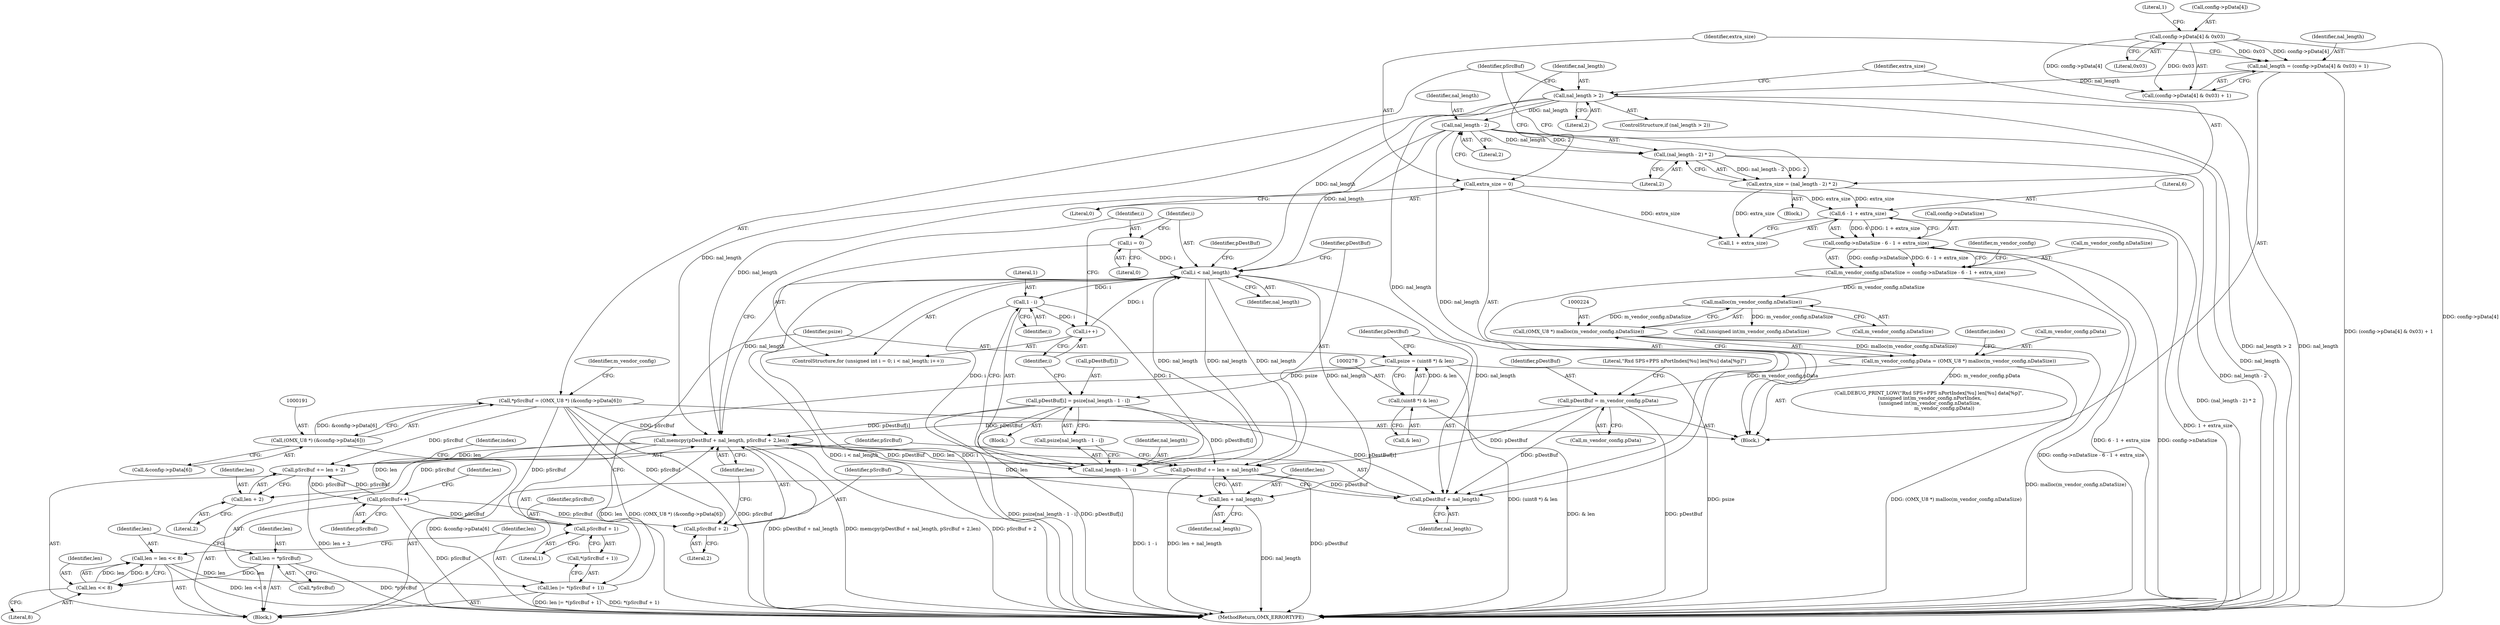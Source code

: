 digraph "0_Android_560ccdb509a7b86186fac0fce1b25bd9a3e6a6e8_1@API" {
"1000281" [label="(Call,memcpy(pDestBuf + nal_length, pSrcBuf + 2,len))"];
"1000311" [label="(Call,pDestBuf += len + nal_length)"];
"1000281" [label="(Call,memcpy(pDestBuf + nal_length, pSrcBuf + 2,len))"];
"1000234" [label="(Call,pDestBuf = m_vendor_config.pData)"];
"1000219" [label="(Call,m_vendor_config.pData = (OMX_U8 *) malloc(m_vendor_config.nDataSize))"];
"1000223" [label="(Call,(OMX_U8 *) malloc(m_vendor_config.nDataSize))"];
"1000225" [label="(Call,malloc(m_vendor_config.nDataSize))"];
"1000206" [label="(Call,m_vendor_config.nDataSize = config->nDataSize - 6 - 1 + extra_size)"];
"1000210" [label="(Call,config->nDataSize - 6 - 1 + extra_size)"];
"1000214" [label="(Call,6 - 1 + extra_size)"];
"1000180" [label="(Call,extra_size = (nal_length - 2) * 2)"];
"1000182" [label="(Call,(nal_length - 2) * 2)"];
"1000183" [label="(Call,nal_length - 2)"];
"1000176" [label="(Call,nal_length > 2)"];
"1000161" [label="(Call,nal_length = (config->pData[4] & 0x03) + 1)"];
"1000164" [label="(Call,config->pData[4] & 0x03)"];
"1000172" [label="(Call,extra_size = 0)"];
"1000300" [label="(Call,pDestBuf[i] = psize[nal_length - 1 - i])"];
"1000275" [label="(Call,psize = (uint8 *) & len)"];
"1000277" [label="(Call,(uint8 *) & len)"];
"1000294" [label="(Call,i < nal_length)"];
"1000297" [label="(Call,i++)"];
"1000308" [label="(Call,1 - i)"];
"1000291" [label="(Call,i = 0)"];
"1000306" [label="(Call,nal_length - 1 - i)"];
"1000188" [label="(Call,*pSrcBuf = (OMX_U8 *) (&config->pData[6]))"];
"1000190" [label="(Call,(OMX_U8 *) (&config->pData[6]))"];
"1000323" [label="(Call,pSrcBuf++)"];
"1000316" [label="(Call,pSrcBuf += len + 2)"];
"1000269" [label="(Call,len |= *(pSrcBuf + 1))"];
"1000264" [label="(Call,len = len << 8)"];
"1000266" [label="(Call,len << 8)"];
"1000260" [label="(Call,len = *pSrcBuf)"];
"1000313" [label="(Call,len + nal_length)"];
"1000272" [label="(Call,pSrcBuf + 1)"];
"1000285" [label="(Call,pSrcBuf + 2)"];
"1000318" [label="(Call,len + 2)"];
"1000282" [label="(Call,pDestBuf + nal_length)"];
"1000292" [label="(Identifier,i)"];
"1000182" [label="(Call,(nal_length - 2) * 2)"];
"1000326" [label="(Identifier,len)"];
"1000220" [label="(Call,m_vendor_config.pData)"];
"1000315" [label="(Identifier,nal_length)"];
"1000258" [label="(Block,)"];
"1000311" [label="(Call,pDestBuf += len + nal_length)"];
"1000314" [label="(Identifier,len)"];
"1000186" [label="(Literal,2)"];
"1000232" [label="(Identifier,index)"];
"1000273" [label="(Identifier,pSrcBuf)"];
"1000270" [label="(Identifier,len)"];
"1000301" [label="(Call,pDestBuf[i])"];
"1000277" [label="(Call,(uint8 *) & len)"];
"1000210" [label="(Call,config->nDataSize - 6 - 1 + extra_size)"];
"1000219" [label="(Call,m_vendor_config.pData = (OMX_U8 *) malloc(m_vendor_config.nDataSize))"];
"1000271" [label="(Call,*(pSrcBuf + 1))"];
"1000211" [label="(Call,config->nDataSize)"];
"1000178" [label="(Literal,2)"];
"1000240" [label="(Literal,\"Rxd SPS+PPS nPortIndex[%u] len[%u] data[%p]\")"];
"1000162" [label="(Identifier,nal_length)"];
"1000265" [label="(Identifier,len)"];
"1000304" [label="(Call,psize[nal_length - 1 - i])"];
"1000275" [label="(Call,psize = (uint8 *) & len)"];
"1000179" [label="(Block,)"];
"1000306" [label="(Call,nal_length - 1 - i)"];
"1000176" [label="(Call,nal_length > 2)"];
"1000313" [label="(Call,len + nal_length)"];
"1000170" [label="(Literal,0x03)"];
"1000234" [label="(Call,pDestBuf = m_vendor_config.pData)"];
"1000236" [label="(Call,m_vendor_config.pData)"];
"1000287" [label="(Literal,2)"];
"1000319" [label="(Identifier,len)"];
"1000177" [label="(Identifier,nal_length)"];
"1000297" [label="(Call,i++)"];
"1000291" [label="(Call,i = 0)"];
"1000215" [label="(Literal,6)"];
"1000206" [label="(Call,m_vendor_config.nDataSize = config->nDataSize - 6 - 1 + extra_size)"];
"1000171" [label="(Literal,1)"];
"1000323" [label="(Call,pSrcBuf++)"];
"1000189" [label="(Identifier,pSrcBuf)"];
"1000161" [label="(Call,nal_length = (config->pData[4] & 0x03) + 1)"];
"1000164" [label="(Call,config->pData[4] & 0x03)"];
"1000309" [label="(Literal,1)"];
"1000216" [label="(Call,1 + extra_size)"];
"1000308" [label="(Call,1 - i)"];
"1000264" [label="(Call,len = len << 8)"];
"1000272" [label="(Call,pSrcBuf + 1)"];
"1000226" [label="(Call,m_vendor_config.nDataSize)"];
"1000288" [label="(Identifier,len)"];
"1000192" [label="(Call,&config->pData[6])"];
"1000260" [label="(Call,len = *pSrcBuf)"];
"1000310" [label="(Identifier,i)"];
"1000318" [label="(Call,len + 2)"];
"1000296" [label="(Identifier,nal_length)"];
"1000285" [label="(Call,pSrcBuf + 2)"];
"1000279" [label="(Call,& len)"];
"1000175" [label="(ControlStructure,if (nal_length > 2))"];
"1000281" [label="(Call,memcpy(pDestBuf + nal_length, pSrcBuf + 2,len))"];
"1000294" [label="(Call,i < nal_length)"];
"1000157" [label="(Block,)"];
"1000190" [label="(Call,(OMX_U8 *) (&config->pData[6]))"];
"1000289" [label="(ControlStructure,for (unsigned int i = 0; i < nal_length; i++))"];
"1000299" [label="(Block,)"];
"1000320" [label="(Literal,2)"];
"1000183" [label="(Call,nal_length - 2)"];
"1000300" [label="(Call,pDestBuf[i] = psize[nal_length - 1 - i])"];
"1001056" [label="(MethodReturn,OMX_ERRORTYPE)"];
"1000282" [label="(Call,pDestBuf + nal_length)"];
"1000269" [label="(Call,len |= *(pSrcBuf + 1))"];
"1000268" [label="(Literal,8)"];
"1000283" [label="(Identifier,pDestBuf)"];
"1000274" [label="(Literal,1)"];
"1000174" [label="(Literal,0)"];
"1000276" [label="(Identifier,psize)"];
"1000317" [label="(Identifier,pSrcBuf)"];
"1000262" [label="(Call,*pSrcBuf)"];
"1000324" [label="(Identifier,pSrcBuf)"];
"1000188" [label="(Call,*pSrcBuf = (OMX_U8 *) (&config->pData[6]))"];
"1000307" [label="(Identifier,nal_length)"];
"1000316" [label="(Call,pSrcBuf += len + 2)"];
"1000221" [label="(Identifier,m_vendor_config)"];
"1000246" [label="(Call,(unsigned int)m_vendor_config.nDataSize)"];
"1000267" [label="(Identifier,len)"];
"1000223" [label="(Call,(OMX_U8 *) malloc(m_vendor_config.nDataSize))"];
"1000180" [label="(Call,extra_size = (nal_length - 2) * 2)"];
"1000284" [label="(Identifier,nal_length)"];
"1000225" [label="(Call,malloc(m_vendor_config.nDataSize))"];
"1000295" [label="(Identifier,i)"];
"1000165" [label="(Call,config->pData[4])"];
"1000286" [label="(Identifier,pSrcBuf)"];
"1000184" [label="(Identifier,nal_length)"];
"1000214" [label="(Call,6 - 1 + extra_size)"];
"1000298" [label="(Identifier,i)"];
"1000312" [label="(Identifier,pDestBuf)"];
"1000266" [label="(Call,len << 8)"];
"1000207" [label="(Call,m_vendor_config.nDataSize)"];
"1000293" [label="(Literal,0)"];
"1000163" [label="(Call,(config->pData[4] & 0x03) + 1)"];
"1000235" [label="(Identifier,pDestBuf)"];
"1000322" [label="(Identifier,index)"];
"1000201" [label="(Identifier,m_vendor_config)"];
"1000261" [label="(Identifier,len)"];
"1000173" [label="(Identifier,extra_size)"];
"1000172" [label="(Call,extra_size = 0)"];
"1000185" [label="(Literal,2)"];
"1000302" [label="(Identifier,pDestBuf)"];
"1000239" [label="(Call,DEBUG_PRINT_LOW(\"Rxd SPS+PPS nPortIndex[%u] len[%u] data[%p]\",\n (unsigned int)m_vendor_config.nPortIndex,\n (unsigned int)m_vendor_config.nDataSize,\n                    m_vendor_config.pData))"];
"1000181" [label="(Identifier,extra_size)"];
"1000281" -> "1000258"  [label="AST: "];
"1000281" -> "1000288"  [label="CFG: "];
"1000282" -> "1000281"  [label="AST: "];
"1000285" -> "1000281"  [label="AST: "];
"1000288" -> "1000281"  [label="AST: "];
"1000292" -> "1000281"  [label="CFG: "];
"1000281" -> "1001056"  [label="DDG: pSrcBuf + 2"];
"1000281" -> "1001056"  [label="DDG: pDestBuf + nal_length"];
"1000281" -> "1001056"  [label="DDG: memcpy(pDestBuf + nal_length, pSrcBuf + 2,len)"];
"1000311" -> "1000281"  [label="DDG: pDestBuf"];
"1000234" -> "1000281"  [label="DDG: pDestBuf"];
"1000300" -> "1000281"  [label="DDG: pDestBuf[i]"];
"1000183" -> "1000281"  [label="DDG: nal_length"];
"1000176" -> "1000281"  [label="DDG: nal_length"];
"1000294" -> "1000281"  [label="DDG: nal_length"];
"1000188" -> "1000281"  [label="DDG: pSrcBuf"];
"1000323" -> "1000281"  [label="DDG: pSrcBuf"];
"1000269" -> "1000281"  [label="DDG: len"];
"1000281" -> "1000311"  [label="DDG: len"];
"1000281" -> "1000313"  [label="DDG: len"];
"1000281" -> "1000316"  [label="DDG: len"];
"1000281" -> "1000318"  [label="DDG: len"];
"1000311" -> "1000258"  [label="AST: "];
"1000311" -> "1000313"  [label="CFG: "];
"1000312" -> "1000311"  [label="AST: "];
"1000313" -> "1000311"  [label="AST: "];
"1000317" -> "1000311"  [label="CFG: "];
"1000311" -> "1001056"  [label="DDG: pDestBuf"];
"1000311" -> "1001056"  [label="DDG: len + nal_length"];
"1000311" -> "1000282"  [label="DDG: pDestBuf"];
"1000294" -> "1000311"  [label="DDG: nal_length"];
"1000300" -> "1000311"  [label="DDG: pDestBuf[i]"];
"1000234" -> "1000311"  [label="DDG: pDestBuf"];
"1000234" -> "1000157"  [label="AST: "];
"1000234" -> "1000236"  [label="CFG: "];
"1000235" -> "1000234"  [label="AST: "];
"1000236" -> "1000234"  [label="AST: "];
"1000240" -> "1000234"  [label="CFG: "];
"1000234" -> "1001056"  [label="DDG: pDestBuf"];
"1000219" -> "1000234"  [label="DDG: m_vendor_config.pData"];
"1000234" -> "1000282"  [label="DDG: pDestBuf"];
"1000219" -> "1000157"  [label="AST: "];
"1000219" -> "1000223"  [label="CFG: "];
"1000220" -> "1000219"  [label="AST: "];
"1000223" -> "1000219"  [label="AST: "];
"1000232" -> "1000219"  [label="CFG: "];
"1000219" -> "1001056"  [label="DDG: (OMX_U8 *) malloc(m_vendor_config.nDataSize)"];
"1000223" -> "1000219"  [label="DDG: malloc(m_vendor_config.nDataSize)"];
"1000219" -> "1000239"  [label="DDG: m_vendor_config.pData"];
"1000223" -> "1000225"  [label="CFG: "];
"1000224" -> "1000223"  [label="AST: "];
"1000225" -> "1000223"  [label="AST: "];
"1000223" -> "1001056"  [label="DDG: malloc(m_vendor_config.nDataSize)"];
"1000225" -> "1000223"  [label="DDG: m_vendor_config.nDataSize"];
"1000225" -> "1000226"  [label="CFG: "];
"1000226" -> "1000225"  [label="AST: "];
"1000206" -> "1000225"  [label="DDG: m_vendor_config.nDataSize"];
"1000225" -> "1000246"  [label="DDG: m_vendor_config.nDataSize"];
"1000206" -> "1000157"  [label="AST: "];
"1000206" -> "1000210"  [label="CFG: "];
"1000207" -> "1000206"  [label="AST: "];
"1000210" -> "1000206"  [label="AST: "];
"1000221" -> "1000206"  [label="CFG: "];
"1000206" -> "1001056"  [label="DDG: config->nDataSize - 6 - 1 + extra_size"];
"1000210" -> "1000206"  [label="DDG: config->nDataSize"];
"1000210" -> "1000206"  [label="DDG: 6 - 1 + extra_size"];
"1000210" -> "1000214"  [label="CFG: "];
"1000211" -> "1000210"  [label="AST: "];
"1000214" -> "1000210"  [label="AST: "];
"1000210" -> "1001056"  [label="DDG: 6 - 1 + extra_size"];
"1000210" -> "1001056"  [label="DDG: config->nDataSize"];
"1000214" -> "1000210"  [label="DDG: 6"];
"1000214" -> "1000210"  [label="DDG: 1 + extra_size"];
"1000214" -> "1000216"  [label="CFG: "];
"1000215" -> "1000214"  [label="AST: "];
"1000216" -> "1000214"  [label="AST: "];
"1000214" -> "1001056"  [label="DDG: 1 + extra_size"];
"1000180" -> "1000214"  [label="DDG: extra_size"];
"1000172" -> "1000214"  [label="DDG: extra_size"];
"1000180" -> "1000179"  [label="AST: "];
"1000180" -> "1000182"  [label="CFG: "];
"1000181" -> "1000180"  [label="AST: "];
"1000182" -> "1000180"  [label="AST: "];
"1000189" -> "1000180"  [label="CFG: "];
"1000180" -> "1001056"  [label="DDG: (nal_length - 2) * 2"];
"1000182" -> "1000180"  [label="DDG: nal_length - 2"];
"1000182" -> "1000180"  [label="DDG: 2"];
"1000180" -> "1000216"  [label="DDG: extra_size"];
"1000182" -> "1000186"  [label="CFG: "];
"1000183" -> "1000182"  [label="AST: "];
"1000186" -> "1000182"  [label="AST: "];
"1000182" -> "1001056"  [label="DDG: nal_length - 2"];
"1000183" -> "1000182"  [label="DDG: nal_length"];
"1000183" -> "1000182"  [label="DDG: 2"];
"1000183" -> "1000185"  [label="CFG: "];
"1000184" -> "1000183"  [label="AST: "];
"1000185" -> "1000183"  [label="AST: "];
"1000186" -> "1000183"  [label="CFG: "];
"1000183" -> "1001056"  [label="DDG: nal_length"];
"1000176" -> "1000183"  [label="DDG: nal_length"];
"1000183" -> "1000282"  [label="DDG: nal_length"];
"1000183" -> "1000294"  [label="DDG: nal_length"];
"1000176" -> "1000175"  [label="AST: "];
"1000176" -> "1000178"  [label="CFG: "];
"1000177" -> "1000176"  [label="AST: "];
"1000178" -> "1000176"  [label="AST: "];
"1000181" -> "1000176"  [label="CFG: "];
"1000189" -> "1000176"  [label="CFG: "];
"1000176" -> "1001056"  [label="DDG: nal_length > 2"];
"1000176" -> "1001056"  [label="DDG: nal_length"];
"1000161" -> "1000176"  [label="DDG: nal_length"];
"1000176" -> "1000282"  [label="DDG: nal_length"];
"1000176" -> "1000294"  [label="DDG: nal_length"];
"1000161" -> "1000157"  [label="AST: "];
"1000161" -> "1000163"  [label="CFG: "];
"1000162" -> "1000161"  [label="AST: "];
"1000163" -> "1000161"  [label="AST: "];
"1000173" -> "1000161"  [label="CFG: "];
"1000161" -> "1001056"  [label="DDG: (config->pData[4] & 0x03) + 1"];
"1000164" -> "1000161"  [label="DDG: config->pData[4]"];
"1000164" -> "1000161"  [label="DDG: 0x03"];
"1000164" -> "1000163"  [label="AST: "];
"1000164" -> "1000170"  [label="CFG: "];
"1000165" -> "1000164"  [label="AST: "];
"1000170" -> "1000164"  [label="AST: "];
"1000171" -> "1000164"  [label="CFG: "];
"1000164" -> "1001056"  [label="DDG: config->pData[4]"];
"1000164" -> "1000163"  [label="DDG: config->pData[4]"];
"1000164" -> "1000163"  [label="DDG: 0x03"];
"1000172" -> "1000157"  [label="AST: "];
"1000172" -> "1000174"  [label="CFG: "];
"1000173" -> "1000172"  [label="AST: "];
"1000174" -> "1000172"  [label="AST: "];
"1000177" -> "1000172"  [label="CFG: "];
"1000172" -> "1000216"  [label="DDG: extra_size"];
"1000300" -> "1000299"  [label="AST: "];
"1000300" -> "1000304"  [label="CFG: "];
"1000301" -> "1000300"  [label="AST: "];
"1000304" -> "1000300"  [label="AST: "];
"1000298" -> "1000300"  [label="CFG: "];
"1000300" -> "1001056"  [label="DDG: psize[nal_length - 1 - i]"];
"1000300" -> "1001056"  [label="DDG: pDestBuf[i]"];
"1000300" -> "1000282"  [label="DDG: pDestBuf[i]"];
"1000275" -> "1000300"  [label="DDG: psize"];
"1000275" -> "1000258"  [label="AST: "];
"1000275" -> "1000277"  [label="CFG: "];
"1000276" -> "1000275"  [label="AST: "];
"1000277" -> "1000275"  [label="AST: "];
"1000283" -> "1000275"  [label="CFG: "];
"1000275" -> "1001056"  [label="DDG: psize"];
"1000275" -> "1001056"  [label="DDG: (uint8 *) & len"];
"1000277" -> "1000275"  [label="DDG: & len"];
"1000277" -> "1000279"  [label="CFG: "];
"1000278" -> "1000277"  [label="AST: "];
"1000279" -> "1000277"  [label="AST: "];
"1000277" -> "1001056"  [label="DDG: & len"];
"1000294" -> "1000289"  [label="AST: "];
"1000294" -> "1000296"  [label="CFG: "];
"1000295" -> "1000294"  [label="AST: "];
"1000296" -> "1000294"  [label="AST: "];
"1000302" -> "1000294"  [label="CFG: "];
"1000312" -> "1000294"  [label="CFG: "];
"1000294" -> "1001056"  [label="DDG: i < nal_length"];
"1000294" -> "1001056"  [label="DDG: i"];
"1000294" -> "1000282"  [label="DDG: nal_length"];
"1000297" -> "1000294"  [label="DDG: i"];
"1000291" -> "1000294"  [label="DDG: i"];
"1000306" -> "1000294"  [label="DDG: nal_length"];
"1000294" -> "1000306"  [label="DDG: nal_length"];
"1000294" -> "1000308"  [label="DDG: i"];
"1000294" -> "1000313"  [label="DDG: nal_length"];
"1000297" -> "1000289"  [label="AST: "];
"1000297" -> "1000298"  [label="CFG: "];
"1000298" -> "1000297"  [label="AST: "];
"1000295" -> "1000297"  [label="CFG: "];
"1000308" -> "1000297"  [label="DDG: i"];
"1000308" -> "1000306"  [label="AST: "];
"1000308" -> "1000310"  [label="CFG: "];
"1000309" -> "1000308"  [label="AST: "];
"1000310" -> "1000308"  [label="AST: "];
"1000306" -> "1000308"  [label="CFG: "];
"1000308" -> "1000306"  [label="DDG: 1"];
"1000308" -> "1000306"  [label="DDG: i"];
"1000291" -> "1000289"  [label="AST: "];
"1000291" -> "1000293"  [label="CFG: "];
"1000292" -> "1000291"  [label="AST: "];
"1000293" -> "1000291"  [label="AST: "];
"1000295" -> "1000291"  [label="CFG: "];
"1000306" -> "1000304"  [label="AST: "];
"1000307" -> "1000306"  [label="AST: "];
"1000304" -> "1000306"  [label="CFG: "];
"1000306" -> "1001056"  [label="DDG: 1 - i"];
"1000188" -> "1000157"  [label="AST: "];
"1000188" -> "1000190"  [label="CFG: "];
"1000189" -> "1000188"  [label="AST: "];
"1000190" -> "1000188"  [label="AST: "];
"1000201" -> "1000188"  [label="CFG: "];
"1000188" -> "1001056"  [label="DDG: (OMX_U8 *) (&config->pData[6])"];
"1000188" -> "1001056"  [label="DDG: pSrcBuf"];
"1000190" -> "1000188"  [label="DDG: &config->pData[6]"];
"1000188" -> "1000272"  [label="DDG: pSrcBuf"];
"1000188" -> "1000285"  [label="DDG: pSrcBuf"];
"1000188" -> "1000316"  [label="DDG: pSrcBuf"];
"1000190" -> "1000192"  [label="CFG: "];
"1000191" -> "1000190"  [label="AST: "];
"1000192" -> "1000190"  [label="AST: "];
"1000190" -> "1001056"  [label="DDG: &config->pData[6]"];
"1000323" -> "1000258"  [label="AST: "];
"1000323" -> "1000324"  [label="CFG: "];
"1000324" -> "1000323"  [label="AST: "];
"1000326" -> "1000323"  [label="CFG: "];
"1000323" -> "1001056"  [label="DDG: pSrcBuf"];
"1000323" -> "1000272"  [label="DDG: pSrcBuf"];
"1000323" -> "1000285"  [label="DDG: pSrcBuf"];
"1000323" -> "1000316"  [label="DDG: pSrcBuf"];
"1000316" -> "1000323"  [label="DDG: pSrcBuf"];
"1000316" -> "1000258"  [label="AST: "];
"1000316" -> "1000318"  [label="CFG: "];
"1000317" -> "1000316"  [label="AST: "];
"1000318" -> "1000316"  [label="AST: "];
"1000322" -> "1000316"  [label="CFG: "];
"1000316" -> "1001056"  [label="DDG: len + 2"];
"1000269" -> "1000258"  [label="AST: "];
"1000269" -> "1000271"  [label="CFG: "];
"1000270" -> "1000269"  [label="AST: "];
"1000271" -> "1000269"  [label="AST: "];
"1000276" -> "1000269"  [label="CFG: "];
"1000269" -> "1001056"  [label="DDG: len |= *(pSrcBuf + 1)"];
"1000269" -> "1001056"  [label="DDG: *(pSrcBuf + 1)"];
"1000264" -> "1000269"  [label="DDG: len"];
"1000264" -> "1000258"  [label="AST: "];
"1000264" -> "1000266"  [label="CFG: "];
"1000265" -> "1000264"  [label="AST: "];
"1000266" -> "1000264"  [label="AST: "];
"1000270" -> "1000264"  [label="CFG: "];
"1000264" -> "1001056"  [label="DDG: len << 8"];
"1000266" -> "1000264"  [label="DDG: len"];
"1000266" -> "1000264"  [label="DDG: 8"];
"1000266" -> "1000268"  [label="CFG: "];
"1000267" -> "1000266"  [label="AST: "];
"1000268" -> "1000266"  [label="AST: "];
"1000260" -> "1000266"  [label="DDG: len"];
"1000260" -> "1000258"  [label="AST: "];
"1000260" -> "1000262"  [label="CFG: "];
"1000261" -> "1000260"  [label="AST: "];
"1000262" -> "1000260"  [label="AST: "];
"1000265" -> "1000260"  [label="CFG: "];
"1000260" -> "1001056"  [label="DDG: *pSrcBuf"];
"1000313" -> "1000315"  [label="CFG: "];
"1000314" -> "1000313"  [label="AST: "];
"1000315" -> "1000313"  [label="AST: "];
"1000313" -> "1001056"  [label="DDG: nal_length"];
"1000272" -> "1000271"  [label="AST: "];
"1000272" -> "1000274"  [label="CFG: "];
"1000273" -> "1000272"  [label="AST: "];
"1000274" -> "1000272"  [label="AST: "];
"1000271" -> "1000272"  [label="CFG: "];
"1000285" -> "1000287"  [label="CFG: "];
"1000286" -> "1000285"  [label="AST: "];
"1000287" -> "1000285"  [label="AST: "];
"1000288" -> "1000285"  [label="CFG: "];
"1000318" -> "1000320"  [label="CFG: "];
"1000319" -> "1000318"  [label="AST: "];
"1000320" -> "1000318"  [label="AST: "];
"1000282" -> "1000284"  [label="CFG: "];
"1000283" -> "1000282"  [label="AST: "];
"1000284" -> "1000282"  [label="AST: "];
"1000286" -> "1000282"  [label="CFG: "];
}
